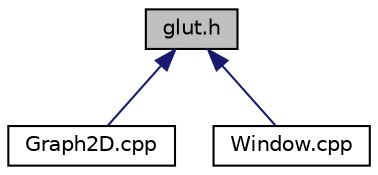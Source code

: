 digraph "glut.h"
{
  edge [fontname="Helvetica",fontsize="10",labelfontname="Helvetica",labelfontsize="10"];
  node [fontname="Helvetica",fontsize="10",shape=record];
  Node1 [label="glut.h",height=0.2,width=0.4,color="black", fillcolor="grey75", style="filled", fontcolor="black"];
  Node1 -> Node2 [dir="back",color="midnightblue",fontsize="10",style="solid"];
  Node2 [label="Graph2D.cpp",height=0.2,width=0.4,color="black", fillcolor="white", style="filled",URL="$_graph2_d_8cpp.html"];
  Node1 -> Node3 [dir="back",color="midnightblue",fontsize="10",style="solid"];
  Node3 [label="Window.cpp",height=0.2,width=0.4,color="black", fillcolor="white", style="filled",URL="$_window_8cpp.html"];
}
